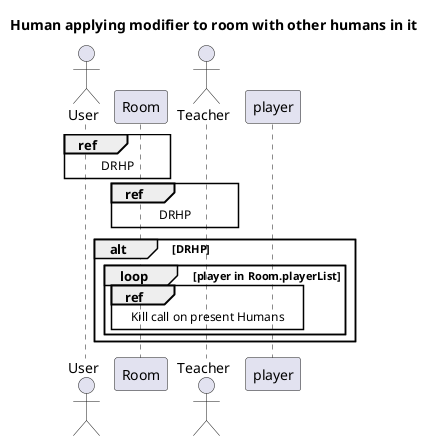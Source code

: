@startuml
'https://plantuml.com/sequence-diagram
title Human applying modifier to room with other humans in it
autonumber

actor "User" as U
participant "Room" as R
actor "Teacher" as T

ref over U, R: DRHP
ref over T, R: DRHP

alt DRHP
    loop player in Room.playerList
      ref over R, player: Kill call on present Humans
    end
end
@enduml